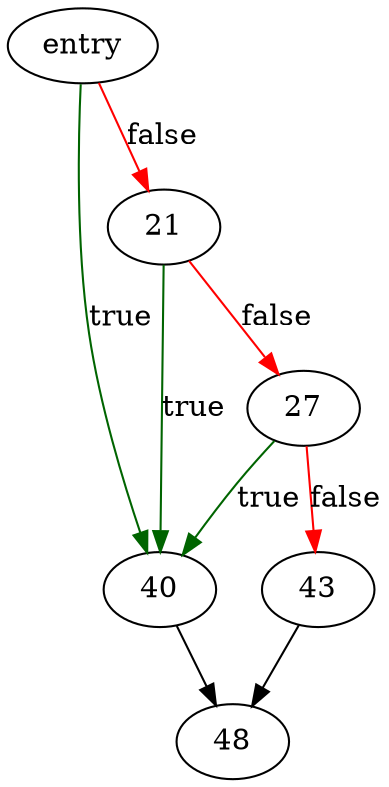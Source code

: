 digraph "sqlite3BtreePrevious" {
	// Node definitions.
	2 [label=entry];
	21;
	27;
	40;
	43;
	48;

	// Edge definitions.
	2 -> 21 [
		color=red
		label=false
	];
	2 -> 40 [
		color=darkgreen
		label=true
	];
	21 -> 27 [
		color=red
		label=false
	];
	21 -> 40 [
		color=darkgreen
		label=true
	];
	27 -> 40 [
		color=darkgreen
		label=true
	];
	27 -> 43 [
		color=red
		label=false
	];
	40 -> 48;
	43 -> 48;
}